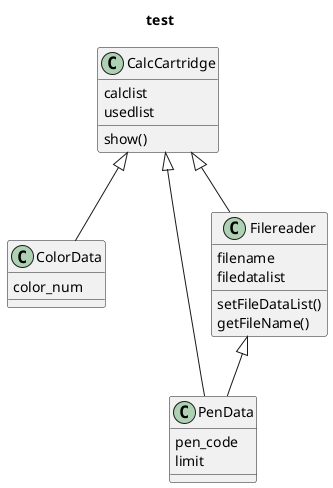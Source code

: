 @startuml
title test
CalcCartridge <|-- ColorData
CalcCartridge <|-- PenData
CalcCartridge <|-- Filereader
Filereader <|-- PenData

class CalcCartridge{
    calclist
    usedlist
    show()
}


class PenData{
    pen_code
    limit
}

class ColorData{
    color_num
}

class Filereader{
    filename
    filedatalist
    setFileDataList()
    getFileName()
}

@enduml